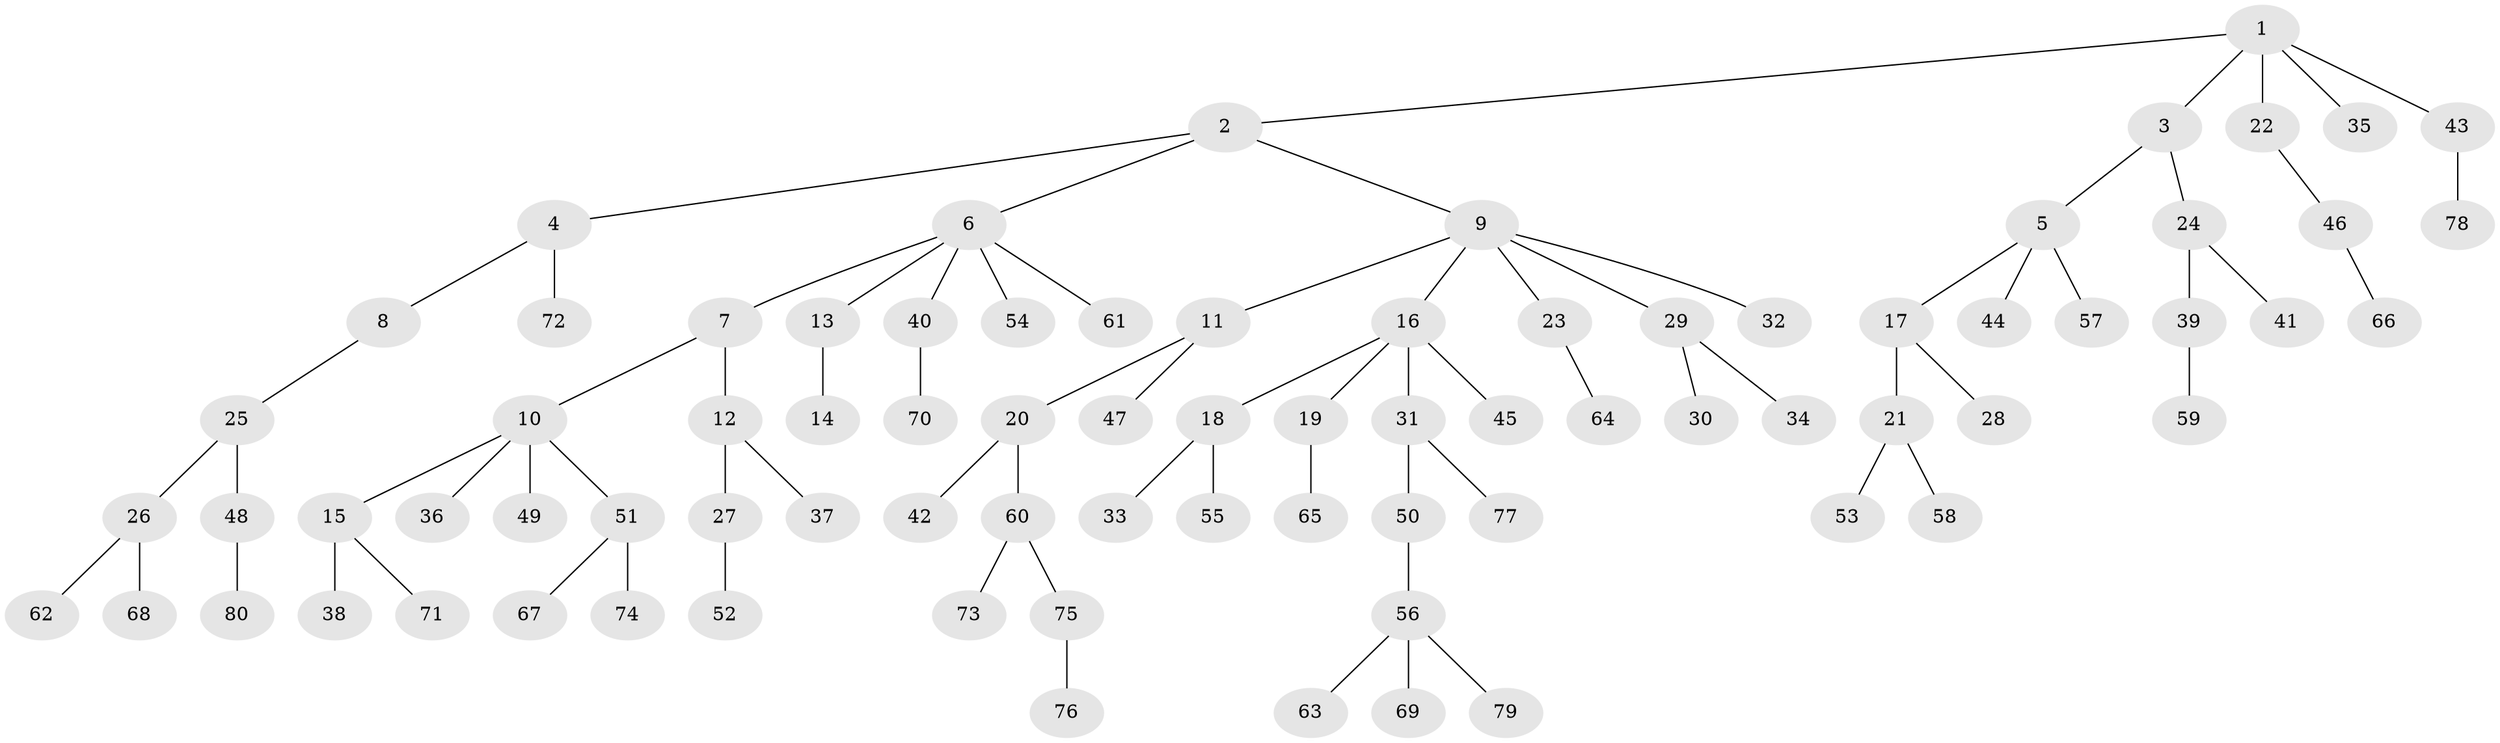 // coarse degree distribution, {7: 0.03571428571428571, 3: 0.17857142857142858, 6: 0.017857142857142856, 4: 0.03571428571428571, 5: 0.017857142857142856, 2: 0.125, 1: 0.5892857142857143}
// Generated by graph-tools (version 1.1) at 2025/19/03/04/25 18:19:07]
// undirected, 80 vertices, 79 edges
graph export_dot {
graph [start="1"]
  node [color=gray90,style=filled];
  1;
  2;
  3;
  4;
  5;
  6;
  7;
  8;
  9;
  10;
  11;
  12;
  13;
  14;
  15;
  16;
  17;
  18;
  19;
  20;
  21;
  22;
  23;
  24;
  25;
  26;
  27;
  28;
  29;
  30;
  31;
  32;
  33;
  34;
  35;
  36;
  37;
  38;
  39;
  40;
  41;
  42;
  43;
  44;
  45;
  46;
  47;
  48;
  49;
  50;
  51;
  52;
  53;
  54;
  55;
  56;
  57;
  58;
  59;
  60;
  61;
  62;
  63;
  64;
  65;
  66;
  67;
  68;
  69;
  70;
  71;
  72;
  73;
  74;
  75;
  76;
  77;
  78;
  79;
  80;
  1 -- 2;
  1 -- 3;
  1 -- 22;
  1 -- 35;
  1 -- 43;
  2 -- 4;
  2 -- 6;
  2 -- 9;
  3 -- 5;
  3 -- 24;
  4 -- 8;
  4 -- 72;
  5 -- 17;
  5 -- 44;
  5 -- 57;
  6 -- 7;
  6 -- 13;
  6 -- 40;
  6 -- 54;
  6 -- 61;
  7 -- 10;
  7 -- 12;
  8 -- 25;
  9 -- 11;
  9 -- 16;
  9 -- 23;
  9 -- 29;
  9 -- 32;
  10 -- 15;
  10 -- 36;
  10 -- 49;
  10 -- 51;
  11 -- 20;
  11 -- 47;
  12 -- 27;
  12 -- 37;
  13 -- 14;
  15 -- 38;
  15 -- 71;
  16 -- 18;
  16 -- 19;
  16 -- 31;
  16 -- 45;
  17 -- 21;
  17 -- 28;
  18 -- 33;
  18 -- 55;
  19 -- 65;
  20 -- 42;
  20 -- 60;
  21 -- 53;
  21 -- 58;
  22 -- 46;
  23 -- 64;
  24 -- 39;
  24 -- 41;
  25 -- 26;
  25 -- 48;
  26 -- 62;
  26 -- 68;
  27 -- 52;
  29 -- 30;
  29 -- 34;
  31 -- 50;
  31 -- 77;
  39 -- 59;
  40 -- 70;
  43 -- 78;
  46 -- 66;
  48 -- 80;
  50 -- 56;
  51 -- 67;
  51 -- 74;
  56 -- 63;
  56 -- 69;
  56 -- 79;
  60 -- 73;
  60 -- 75;
  75 -- 76;
}
